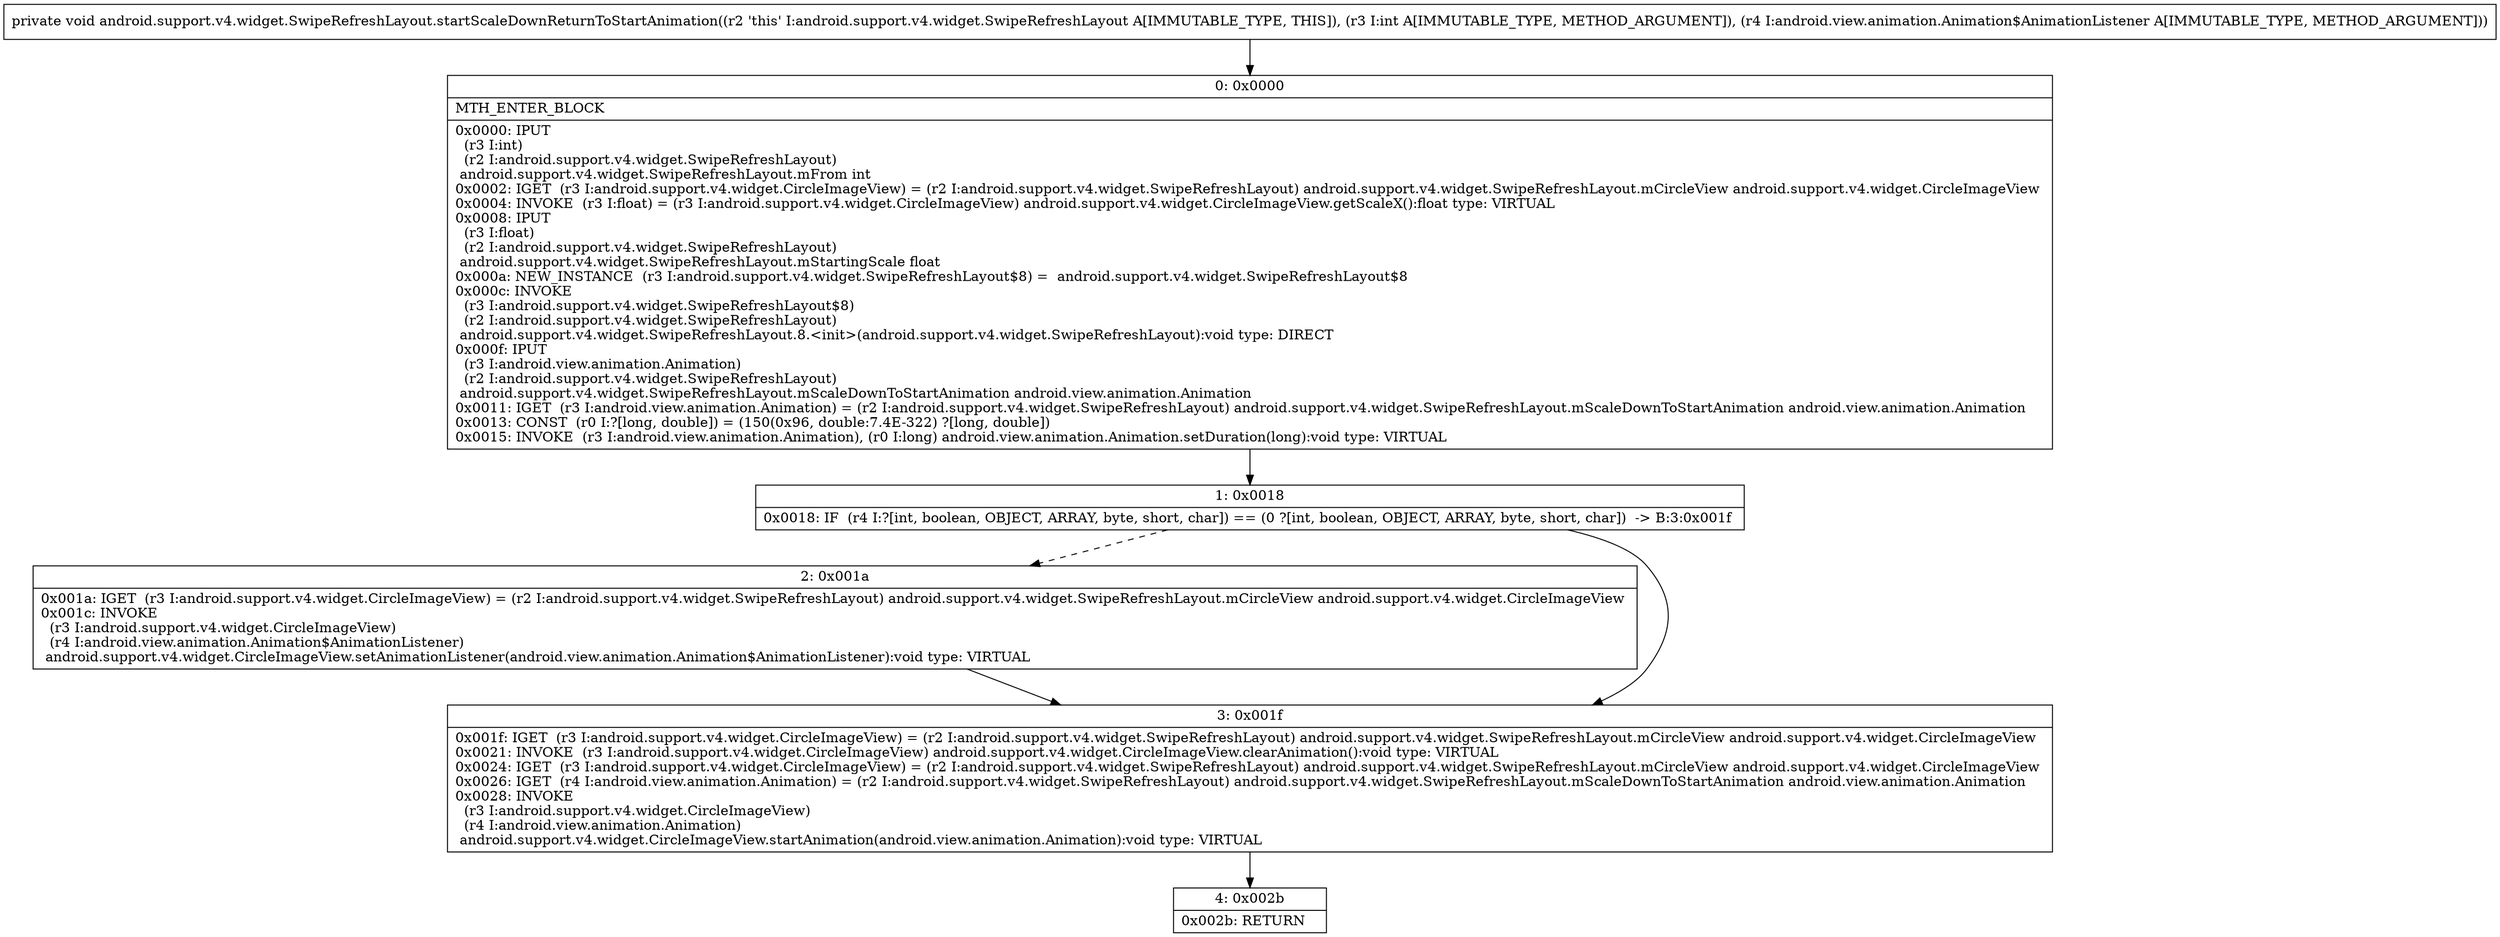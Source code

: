 digraph "CFG forandroid.support.v4.widget.SwipeRefreshLayout.startScaleDownReturnToStartAnimation(ILandroid\/view\/animation\/Animation$AnimationListener;)V" {
Node_0 [shape=record,label="{0\:\ 0x0000|MTH_ENTER_BLOCK\l|0x0000: IPUT  \l  (r3 I:int)\l  (r2 I:android.support.v4.widget.SwipeRefreshLayout)\l android.support.v4.widget.SwipeRefreshLayout.mFrom int \l0x0002: IGET  (r3 I:android.support.v4.widget.CircleImageView) = (r2 I:android.support.v4.widget.SwipeRefreshLayout) android.support.v4.widget.SwipeRefreshLayout.mCircleView android.support.v4.widget.CircleImageView \l0x0004: INVOKE  (r3 I:float) = (r3 I:android.support.v4.widget.CircleImageView) android.support.v4.widget.CircleImageView.getScaleX():float type: VIRTUAL \l0x0008: IPUT  \l  (r3 I:float)\l  (r2 I:android.support.v4.widget.SwipeRefreshLayout)\l android.support.v4.widget.SwipeRefreshLayout.mStartingScale float \l0x000a: NEW_INSTANCE  (r3 I:android.support.v4.widget.SwipeRefreshLayout$8) =  android.support.v4.widget.SwipeRefreshLayout$8 \l0x000c: INVOKE  \l  (r3 I:android.support.v4.widget.SwipeRefreshLayout$8)\l  (r2 I:android.support.v4.widget.SwipeRefreshLayout)\l android.support.v4.widget.SwipeRefreshLayout.8.\<init\>(android.support.v4.widget.SwipeRefreshLayout):void type: DIRECT \l0x000f: IPUT  \l  (r3 I:android.view.animation.Animation)\l  (r2 I:android.support.v4.widget.SwipeRefreshLayout)\l android.support.v4.widget.SwipeRefreshLayout.mScaleDownToStartAnimation android.view.animation.Animation \l0x0011: IGET  (r3 I:android.view.animation.Animation) = (r2 I:android.support.v4.widget.SwipeRefreshLayout) android.support.v4.widget.SwipeRefreshLayout.mScaleDownToStartAnimation android.view.animation.Animation \l0x0013: CONST  (r0 I:?[long, double]) = (150(0x96, double:7.4E\-322) ?[long, double]) \l0x0015: INVOKE  (r3 I:android.view.animation.Animation), (r0 I:long) android.view.animation.Animation.setDuration(long):void type: VIRTUAL \l}"];
Node_1 [shape=record,label="{1\:\ 0x0018|0x0018: IF  (r4 I:?[int, boolean, OBJECT, ARRAY, byte, short, char]) == (0 ?[int, boolean, OBJECT, ARRAY, byte, short, char])  \-\> B:3:0x001f \l}"];
Node_2 [shape=record,label="{2\:\ 0x001a|0x001a: IGET  (r3 I:android.support.v4.widget.CircleImageView) = (r2 I:android.support.v4.widget.SwipeRefreshLayout) android.support.v4.widget.SwipeRefreshLayout.mCircleView android.support.v4.widget.CircleImageView \l0x001c: INVOKE  \l  (r3 I:android.support.v4.widget.CircleImageView)\l  (r4 I:android.view.animation.Animation$AnimationListener)\l android.support.v4.widget.CircleImageView.setAnimationListener(android.view.animation.Animation$AnimationListener):void type: VIRTUAL \l}"];
Node_3 [shape=record,label="{3\:\ 0x001f|0x001f: IGET  (r3 I:android.support.v4.widget.CircleImageView) = (r2 I:android.support.v4.widget.SwipeRefreshLayout) android.support.v4.widget.SwipeRefreshLayout.mCircleView android.support.v4.widget.CircleImageView \l0x0021: INVOKE  (r3 I:android.support.v4.widget.CircleImageView) android.support.v4.widget.CircleImageView.clearAnimation():void type: VIRTUAL \l0x0024: IGET  (r3 I:android.support.v4.widget.CircleImageView) = (r2 I:android.support.v4.widget.SwipeRefreshLayout) android.support.v4.widget.SwipeRefreshLayout.mCircleView android.support.v4.widget.CircleImageView \l0x0026: IGET  (r4 I:android.view.animation.Animation) = (r2 I:android.support.v4.widget.SwipeRefreshLayout) android.support.v4.widget.SwipeRefreshLayout.mScaleDownToStartAnimation android.view.animation.Animation \l0x0028: INVOKE  \l  (r3 I:android.support.v4.widget.CircleImageView)\l  (r4 I:android.view.animation.Animation)\l android.support.v4.widget.CircleImageView.startAnimation(android.view.animation.Animation):void type: VIRTUAL \l}"];
Node_4 [shape=record,label="{4\:\ 0x002b|0x002b: RETURN   \l}"];
MethodNode[shape=record,label="{private void android.support.v4.widget.SwipeRefreshLayout.startScaleDownReturnToStartAnimation((r2 'this' I:android.support.v4.widget.SwipeRefreshLayout A[IMMUTABLE_TYPE, THIS]), (r3 I:int A[IMMUTABLE_TYPE, METHOD_ARGUMENT]), (r4 I:android.view.animation.Animation$AnimationListener A[IMMUTABLE_TYPE, METHOD_ARGUMENT])) }"];
MethodNode -> Node_0;
Node_0 -> Node_1;
Node_1 -> Node_2[style=dashed];
Node_1 -> Node_3;
Node_2 -> Node_3;
Node_3 -> Node_4;
}

